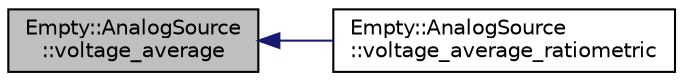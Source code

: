 digraph "Empty::AnalogSource::voltage_average"
{
 // INTERACTIVE_SVG=YES
  edge [fontname="Helvetica",fontsize="10",labelfontname="Helvetica",labelfontsize="10"];
  node [fontname="Helvetica",fontsize="10",shape=record];
  rankdir="LR";
  Node1 [label="Empty::AnalogSource\l::voltage_average",height=0.2,width=0.4,color="black", fillcolor="grey75", style="filled", fontcolor="black"];
  Node1 -> Node2 [dir="back",color="midnightblue",fontsize="10",style="solid",fontname="Helvetica"];
  Node2 [label="Empty::AnalogSource\l::voltage_average_ratiometric",height=0.2,width=0.4,color="black", fillcolor="white", style="filled",URL="$classEmpty_1_1AnalogSource.html#ad52c51bd0a176b9c706df99d98e19a15"];
}
